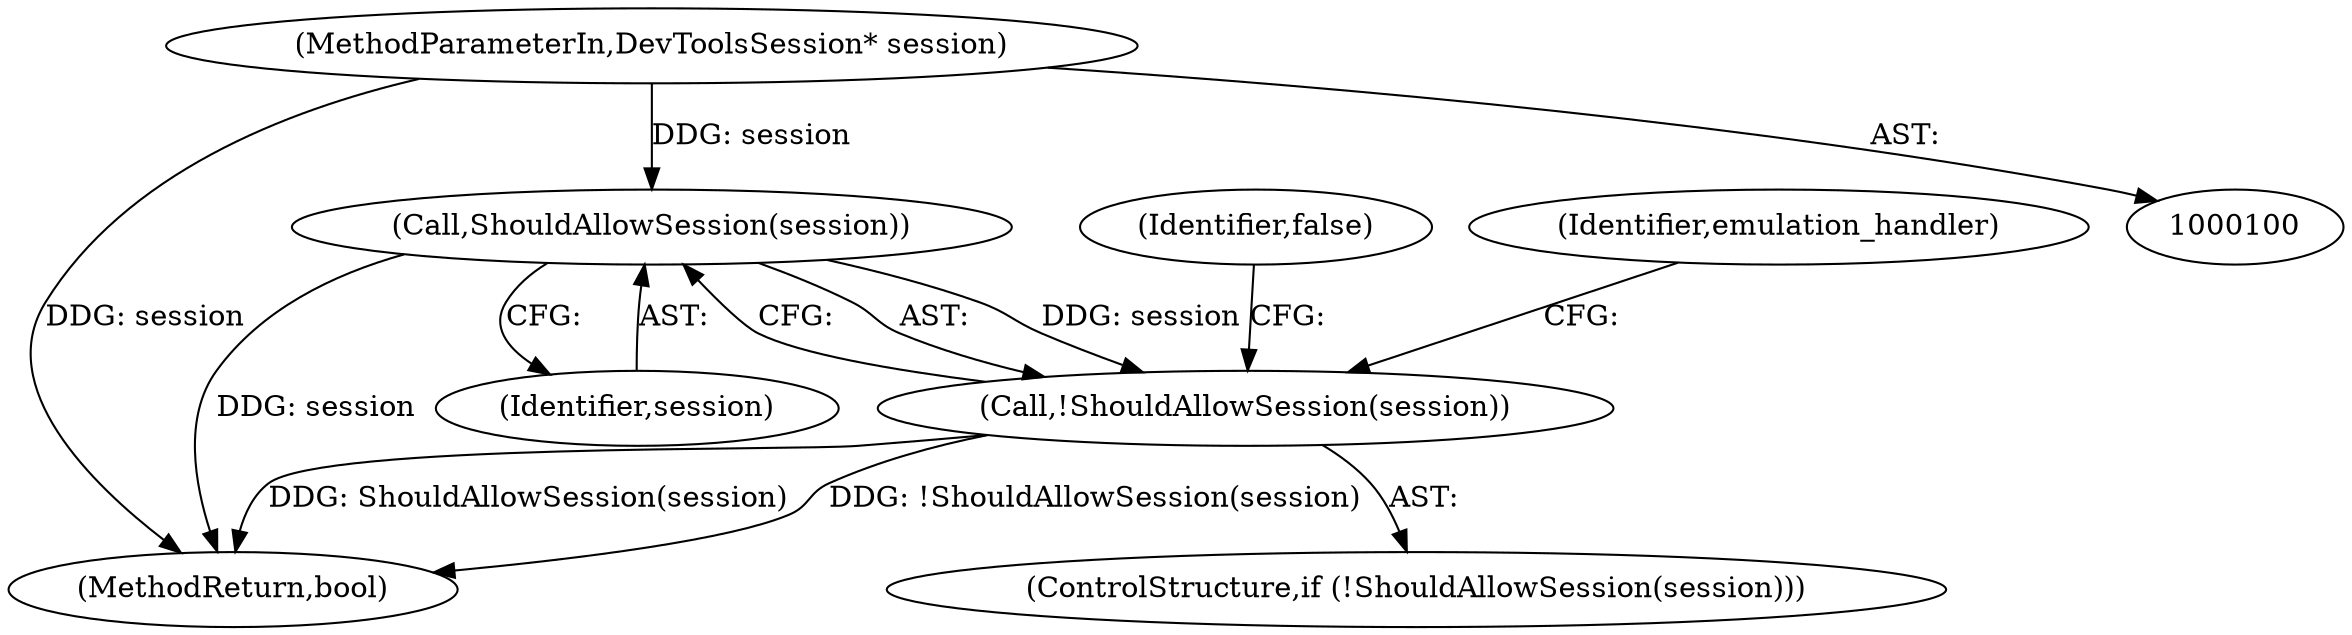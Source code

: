 digraph "0_Chrome_7aaf7e9031ee16b9d4212fa0bc03d94713b3261b_1@pointer" {
"1000105" [label="(Call,ShouldAllowSession(session))"];
"1000101" [label="(MethodParameterIn,DevToolsSession* session)"];
"1000104" [label="(Call,!ShouldAllowSession(session))"];
"1000108" [label="(Identifier,false)"];
"1000203" [label="(MethodReturn,bool)"];
"1000111" [label="(Identifier,emulation_handler)"];
"1000104" [label="(Call,!ShouldAllowSession(session))"];
"1000106" [label="(Identifier,session)"];
"1000105" [label="(Call,ShouldAllowSession(session))"];
"1000103" [label="(ControlStructure,if (!ShouldAllowSession(session)))"];
"1000101" [label="(MethodParameterIn,DevToolsSession* session)"];
"1000105" -> "1000104"  [label="AST: "];
"1000105" -> "1000106"  [label="CFG: "];
"1000106" -> "1000105"  [label="AST: "];
"1000104" -> "1000105"  [label="CFG: "];
"1000105" -> "1000203"  [label="DDG: session"];
"1000105" -> "1000104"  [label="DDG: session"];
"1000101" -> "1000105"  [label="DDG: session"];
"1000101" -> "1000100"  [label="AST: "];
"1000101" -> "1000203"  [label="DDG: session"];
"1000104" -> "1000103"  [label="AST: "];
"1000108" -> "1000104"  [label="CFG: "];
"1000111" -> "1000104"  [label="CFG: "];
"1000104" -> "1000203"  [label="DDG: ShouldAllowSession(session)"];
"1000104" -> "1000203"  [label="DDG: !ShouldAllowSession(session)"];
}
